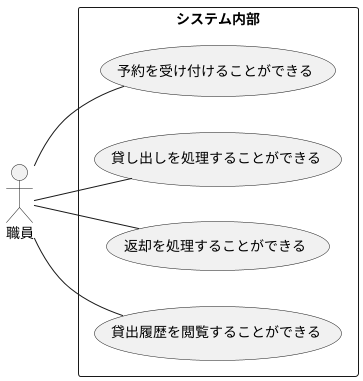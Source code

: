 @startuml 図書館システム
left to right direction

actor 職員

rectangle "システム内部" {
  職員 -- (予約を受け付けることができる)
  職員 -- (貸し出しを処理することができる)
  職員 -- (返却を処理することができる)
  職員 -- (貸出履歴を閲覧することができる)
}

@enduml